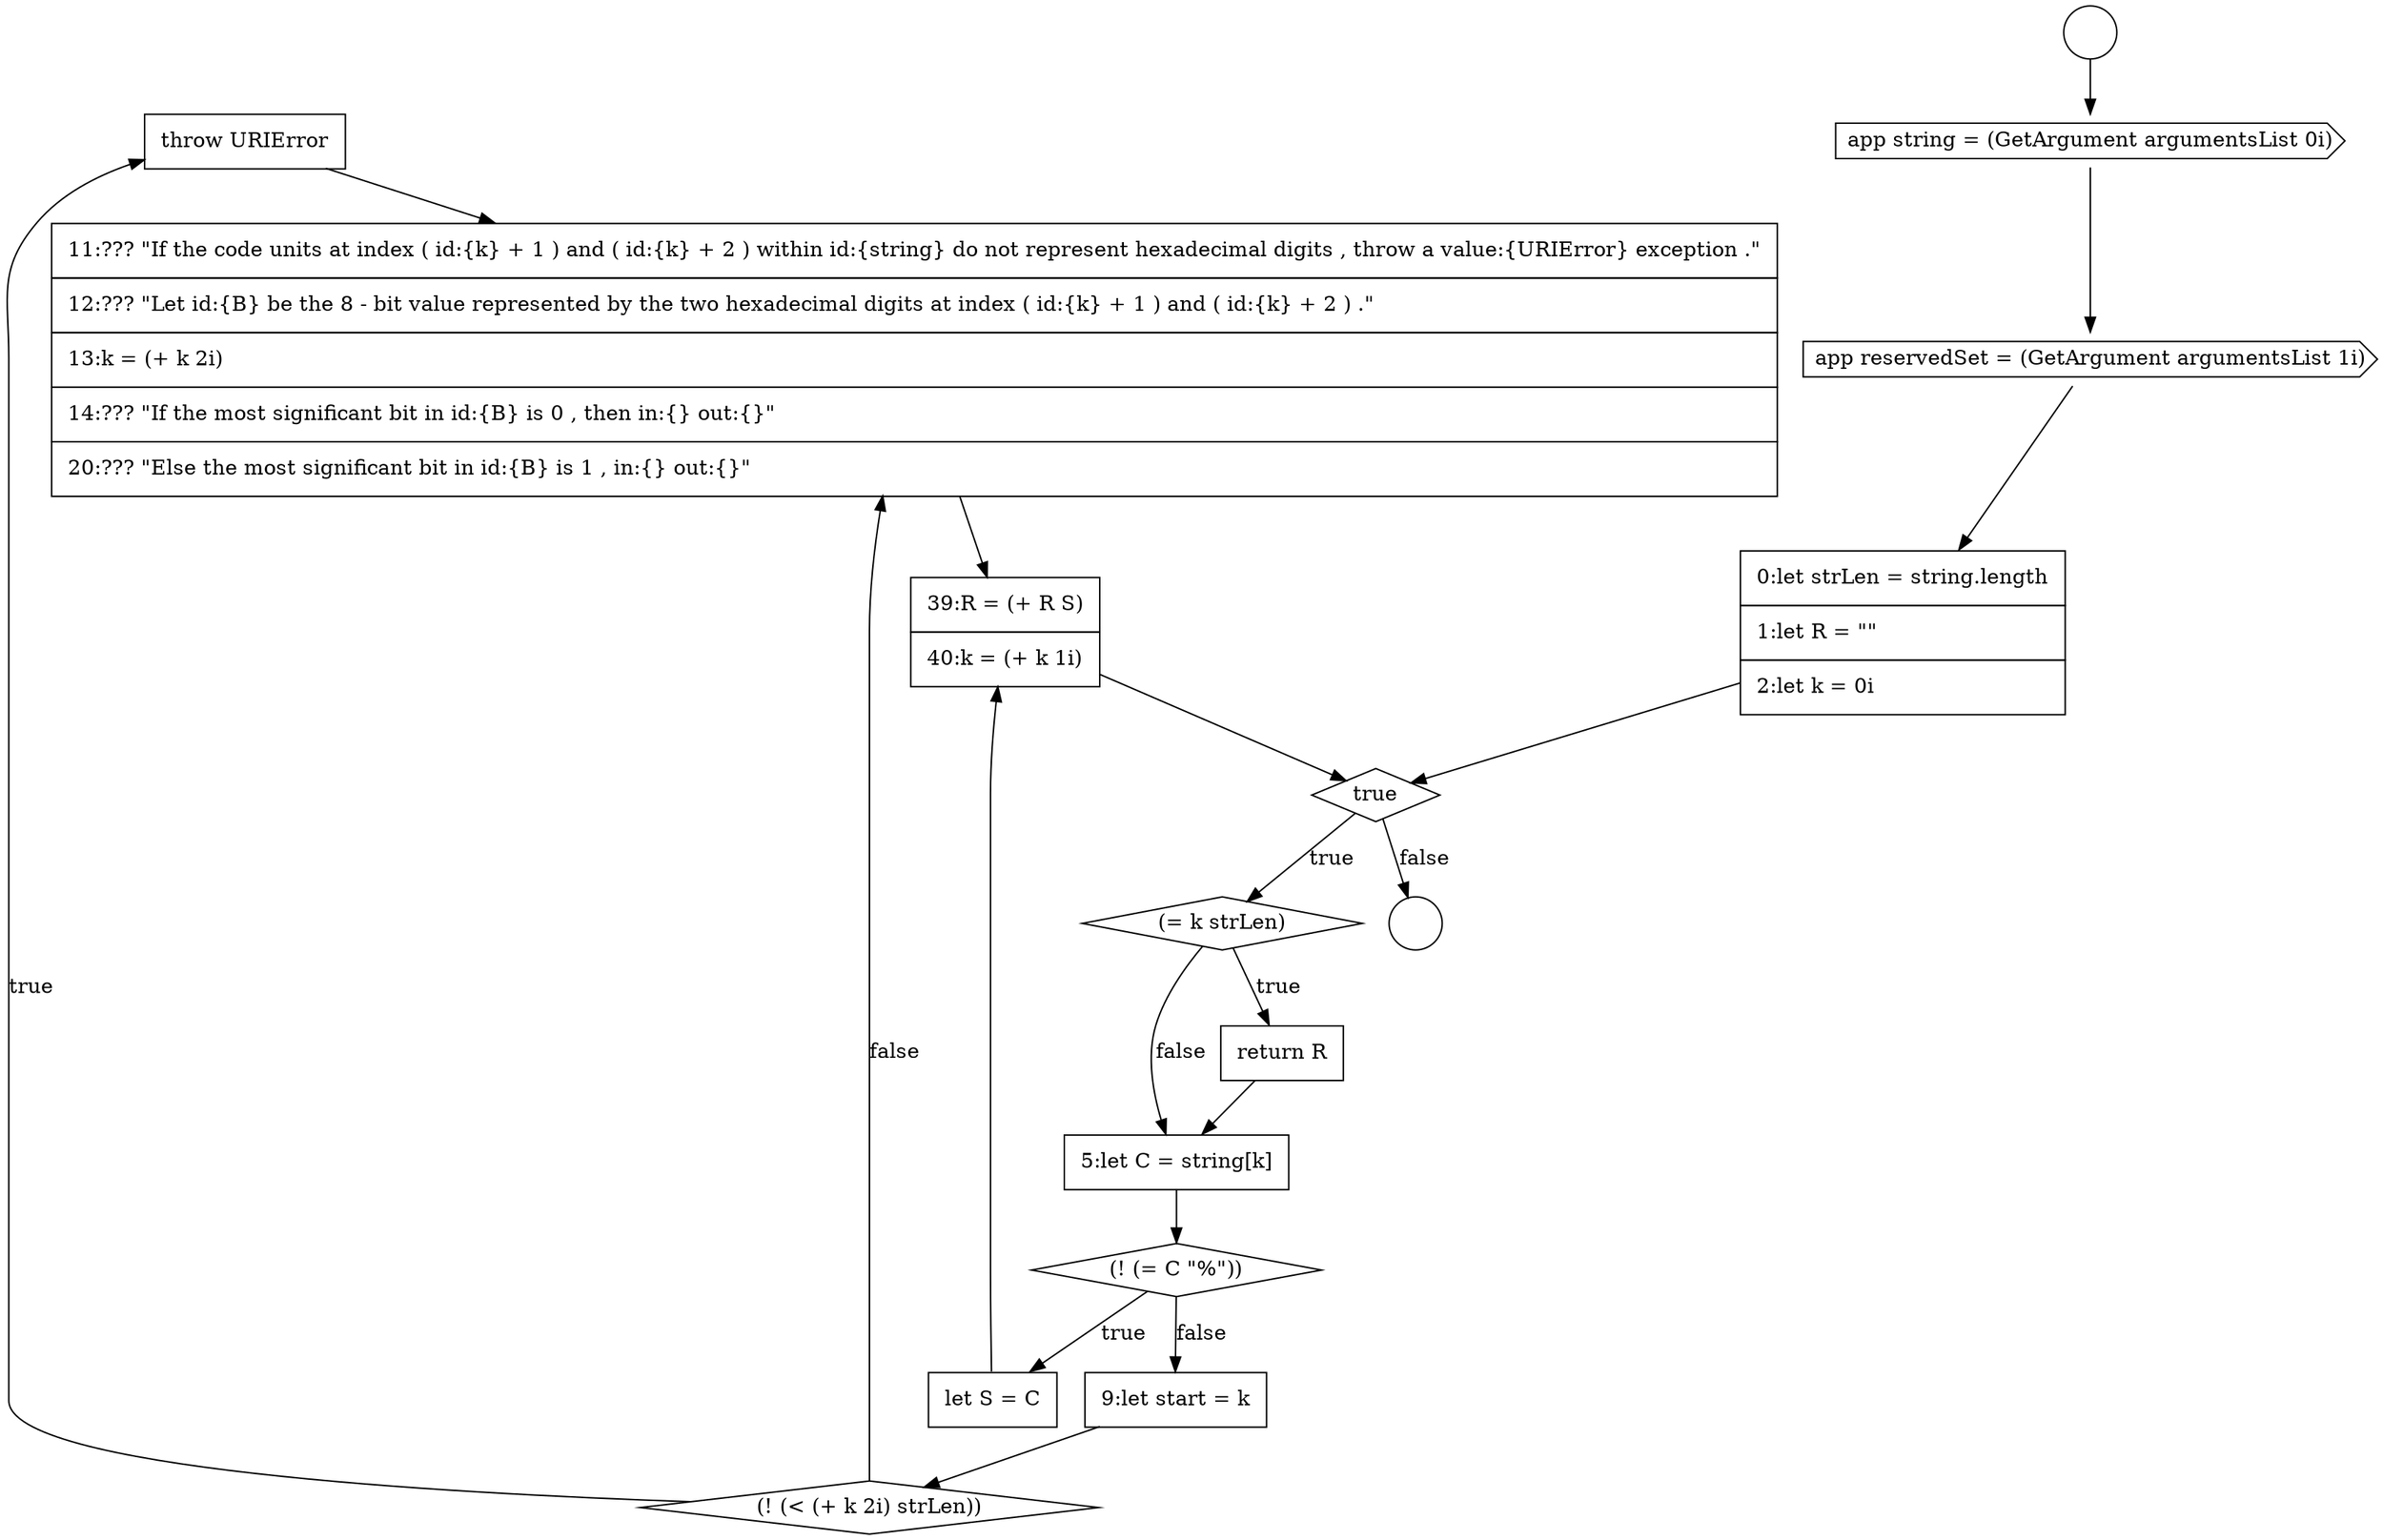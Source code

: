 digraph {
  node11164 [shape=none, margin=0, label=<<font color="black">
    <table border="0" cellborder="1" cellspacing="0" cellpadding="10">
      <tr><td align="left">throw URIError</td></tr>
    </table>
  </font>> color="black" fillcolor="white" style=filled]
  node11160 [shape=diamond, label=<<font color="black">(! (= C &quot;%&quot;))</font>> color="black" fillcolor="white" style=filled]
  node11151 [shape=circle label=" " color="black" fillcolor="white" style=filled]
  node11159 [shape=none, margin=0, label=<<font color="black">
    <table border="0" cellborder="1" cellspacing="0" cellpadding="10">
      <tr><td align="left">5:let C = string[k]</td></tr>
    </table>
  </font>> color="black" fillcolor="white" style=filled]
  node11152 [shape=circle label=" " color="black" fillcolor="white" style=filled]
  node11157 [shape=diamond, label=<<font color="black">(= k strLen)</font>> color="black" fillcolor="white" style=filled]
  node11153 [shape=cds, label=<<font color="black">app string = (GetArgument argumentsList 0i)</font>> color="black" fillcolor="white" style=filled]
  node11165 [shape=none, margin=0, label=<<font color="black">
    <table border="0" cellborder="1" cellspacing="0" cellpadding="10">
      <tr><td align="left">11:??? &quot;If the code units at index ( id:{k} + 1 ) and ( id:{k} + 2 ) within id:{string} do not represent hexadecimal digits , throw a value:{URIError} exception .&quot;</td></tr>
      <tr><td align="left">12:??? &quot;Let id:{B} be the 8 - bit value represented by the two hexadecimal digits at index ( id:{k} + 1 ) and ( id:{k} + 2 ) .&quot;</td></tr>
      <tr><td align="left">13:k = (+ k 2i)</td></tr>
      <tr><td align="left">14:??? &quot;If the most significant bit in id:{B} is 0 , then in:{} out:{}&quot;</td></tr>
      <tr><td align="left">20:??? &quot;Else the most significant bit in id:{B} is 1 , in:{} out:{}&quot;</td></tr>
    </table>
  </font>> color="black" fillcolor="white" style=filled]
  node11161 [shape=none, margin=0, label=<<font color="black">
    <table border="0" cellborder="1" cellspacing="0" cellpadding="10">
      <tr><td align="left">let S = C</td></tr>
    </table>
  </font>> color="black" fillcolor="white" style=filled]
  node11166 [shape=none, margin=0, label=<<font color="black">
    <table border="0" cellborder="1" cellspacing="0" cellpadding="10">
      <tr><td align="left">39:R = (+ R S)</td></tr>
      <tr><td align="left">40:k = (+ k 1i)</td></tr>
    </table>
  </font>> color="black" fillcolor="white" style=filled]
  node11163 [shape=diamond, label=<<font color="black">(! (&lt; (+ k 2i) strLen))</font>> color="black" fillcolor="white" style=filled]
  node11154 [shape=cds, label=<<font color="black">app reservedSet = (GetArgument argumentsList 1i)</font>> color="black" fillcolor="white" style=filled]
  node11156 [shape=diamond, label=<<font color="black">true</font>> color="black" fillcolor="white" style=filled]
  node11158 [shape=none, margin=0, label=<<font color="black">
    <table border="0" cellborder="1" cellspacing="0" cellpadding="10">
      <tr><td align="left">return R</td></tr>
    </table>
  </font>> color="black" fillcolor="white" style=filled]
  node11155 [shape=none, margin=0, label=<<font color="black">
    <table border="0" cellborder="1" cellspacing="0" cellpadding="10">
      <tr><td align="left">0:let strLen = string.length</td></tr>
      <tr><td align="left">1:let R = &quot;&quot;</td></tr>
      <tr><td align="left">2:let k = 0i</td></tr>
    </table>
  </font>> color="black" fillcolor="white" style=filled]
  node11162 [shape=none, margin=0, label=<<font color="black">
    <table border="0" cellborder="1" cellspacing="0" cellpadding="10">
      <tr><td align="left">9:let start = k</td></tr>
    </table>
  </font>> color="black" fillcolor="white" style=filled]
  node11151 -> node11153 [ color="black"]
  node11159 -> node11160 [ color="black"]
  node11158 -> node11159 [ color="black"]
  node11163 -> node11164 [label=<<font color="black">true</font>> color="black"]
  node11163 -> node11165 [label=<<font color="black">false</font>> color="black"]
  node11160 -> node11161 [label=<<font color="black">true</font>> color="black"]
  node11160 -> node11162 [label=<<font color="black">false</font>> color="black"]
  node11165 -> node11166 [ color="black"]
  node11162 -> node11163 [ color="black"]
  node11166 -> node11156 [ color="black"]
  node11153 -> node11154 [ color="black"]
  node11154 -> node11155 [ color="black"]
  node11157 -> node11158 [label=<<font color="black">true</font>> color="black"]
  node11157 -> node11159 [label=<<font color="black">false</font>> color="black"]
  node11161 -> node11166 [ color="black"]
  node11156 -> node11157 [label=<<font color="black">true</font>> color="black"]
  node11156 -> node11152 [label=<<font color="black">false</font>> color="black"]
  node11164 -> node11165 [ color="black"]
  node11155 -> node11156 [ color="black"]
}

